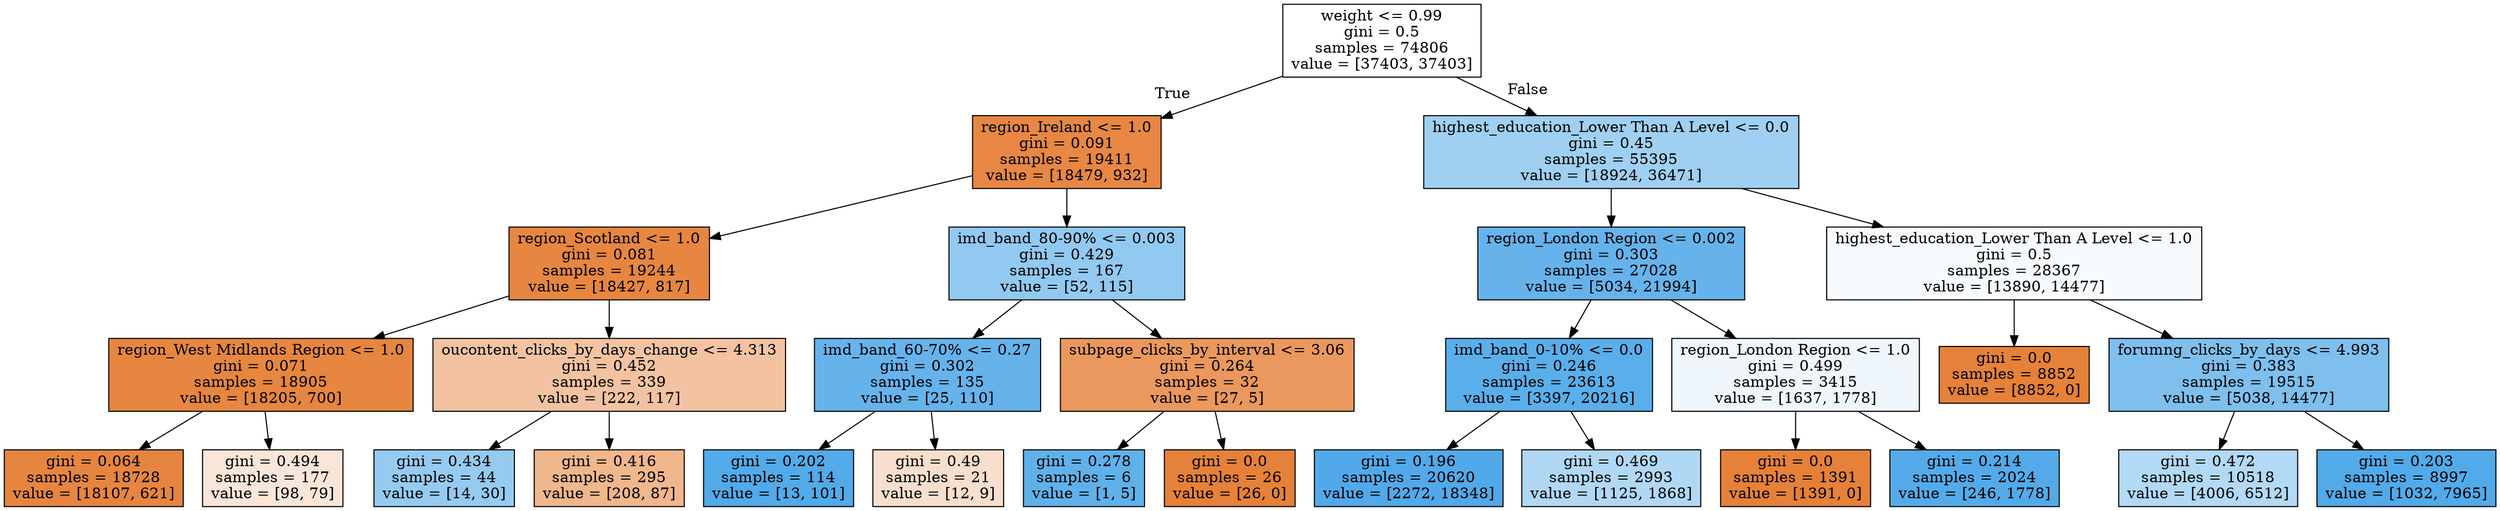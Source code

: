 digraph Tree {
node [shape=box, style="filled", color="black"] ;
0 [label="weight <= 0.99\ngini = 0.5\nsamples = 74806\nvalue = [37403, 37403]", fillcolor="#e5813900"] ;
1 [label="region_Ireland <= 1.0\ngini = 0.091\nsamples = 19411\nvalue = [18479, 932]", fillcolor="#e58139f2"] ;
0 -> 1 [labeldistance=2.5, labelangle=45, headlabel="True"] ;
2 [label="region_Scotland <= 1.0\ngini = 0.081\nsamples = 19244\nvalue = [18427, 817]", fillcolor="#e58139f4"] ;
1 -> 2 ;
3 [label="region_West Midlands Region <= 1.0\ngini = 0.071\nsamples = 18905\nvalue = [18205, 700]", fillcolor="#e58139f5"] ;
2 -> 3 ;
4 [label="gini = 0.064\nsamples = 18728\nvalue = [18107, 621]", fillcolor="#e58139f6"] ;
3 -> 4 ;
5 [label="gini = 0.494\nsamples = 177\nvalue = [98, 79]", fillcolor="#e5813931"] ;
3 -> 5 ;
6 [label="oucontent_clicks_by_days_change <= 4.313\ngini = 0.452\nsamples = 339\nvalue = [222, 117]", fillcolor="#e5813979"] ;
2 -> 6 ;
7 [label="gini = 0.434\nsamples = 44\nvalue = [14, 30]", fillcolor="#399de588"] ;
6 -> 7 ;
8 [label="gini = 0.416\nsamples = 295\nvalue = [208, 87]", fillcolor="#e5813994"] ;
6 -> 8 ;
9 [label="imd_band_80-90% <= 0.003\ngini = 0.429\nsamples = 167\nvalue = [52, 115]", fillcolor="#399de58c"] ;
1 -> 9 ;
10 [label="imd_band_60-70% <= 0.27\ngini = 0.302\nsamples = 135\nvalue = [25, 110]", fillcolor="#399de5c5"] ;
9 -> 10 ;
11 [label="gini = 0.202\nsamples = 114\nvalue = [13, 101]", fillcolor="#399de5de"] ;
10 -> 11 ;
12 [label="gini = 0.49\nsamples = 21\nvalue = [12, 9]", fillcolor="#e5813940"] ;
10 -> 12 ;
13 [label="subpage_clicks_by_interval <= 3.06\ngini = 0.264\nsamples = 32\nvalue = [27, 5]", fillcolor="#e58139d0"] ;
9 -> 13 ;
14 [label="gini = 0.278\nsamples = 6\nvalue = [1, 5]", fillcolor="#399de5cc"] ;
13 -> 14 ;
15 [label="gini = 0.0\nsamples = 26\nvalue = [26, 0]", fillcolor="#e58139ff"] ;
13 -> 15 ;
16 [label="highest_education_Lower Than A Level <= 0.0\ngini = 0.45\nsamples = 55395\nvalue = [18924, 36471]", fillcolor="#399de57b"] ;
0 -> 16 [labeldistance=2.5, labelangle=-45, headlabel="False"] ;
17 [label="region_London Region <= 0.002\ngini = 0.303\nsamples = 27028\nvalue = [5034, 21994]", fillcolor="#399de5c5"] ;
16 -> 17 ;
18 [label="imd_band_0-10% <= 0.0\ngini = 0.246\nsamples = 23613\nvalue = [3397, 20216]", fillcolor="#399de5d4"] ;
17 -> 18 ;
19 [label="gini = 0.196\nsamples = 20620\nvalue = [2272, 18348]", fillcolor="#399de5df"] ;
18 -> 19 ;
20 [label="gini = 0.469\nsamples = 2993\nvalue = [1125, 1868]", fillcolor="#399de565"] ;
18 -> 20 ;
21 [label="region_London Region <= 1.0\ngini = 0.499\nsamples = 3415\nvalue = [1637, 1778]", fillcolor="#399de514"] ;
17 -> 21 ;
22 [label="gini = 0.0\nsamples = 1391\nvalue = [1391, 0]", fillcolor="#e58139ff"] ;
21 -> 22 ;
23 [label="gini = 0.214\nsamples = 2024\nvalue = [246, 1778]", fillcolor="#399de5dc"] ;
21 -> 23 ;
24 [label="highest_education_Lower Than A Level <= 1.0\ngini = 0.5\nsamples = 28367\nvalue = [13890, 14477]", fillcolor="#399de50a"] ;
16 -> 24 ;
25 [label="gini = 0.0\nsamples = 8852\nvalue = [8852, 0]", fillcolor="#e58139ff"] ;
24 -> 25 ;
26 [label="forumng_clicks_by_days <= 4.993\ngini = 0.383\nsamples = 19515\nvalue = [5038, 14477]", fillcolor="#399de5a6"] ;
24 -> 26 ;
27 [label="gini = 0.472\nsamples = 10518\nvalue = [4006, 6512]", fillcolor="#399de562"] ;
26 -> 27 ;
28 [label="gini = 0.203\nsamples = 8997\nvalue = [1032, 7965]", fillcolor="#399de5de"] ;
26 -> 28 ;
}